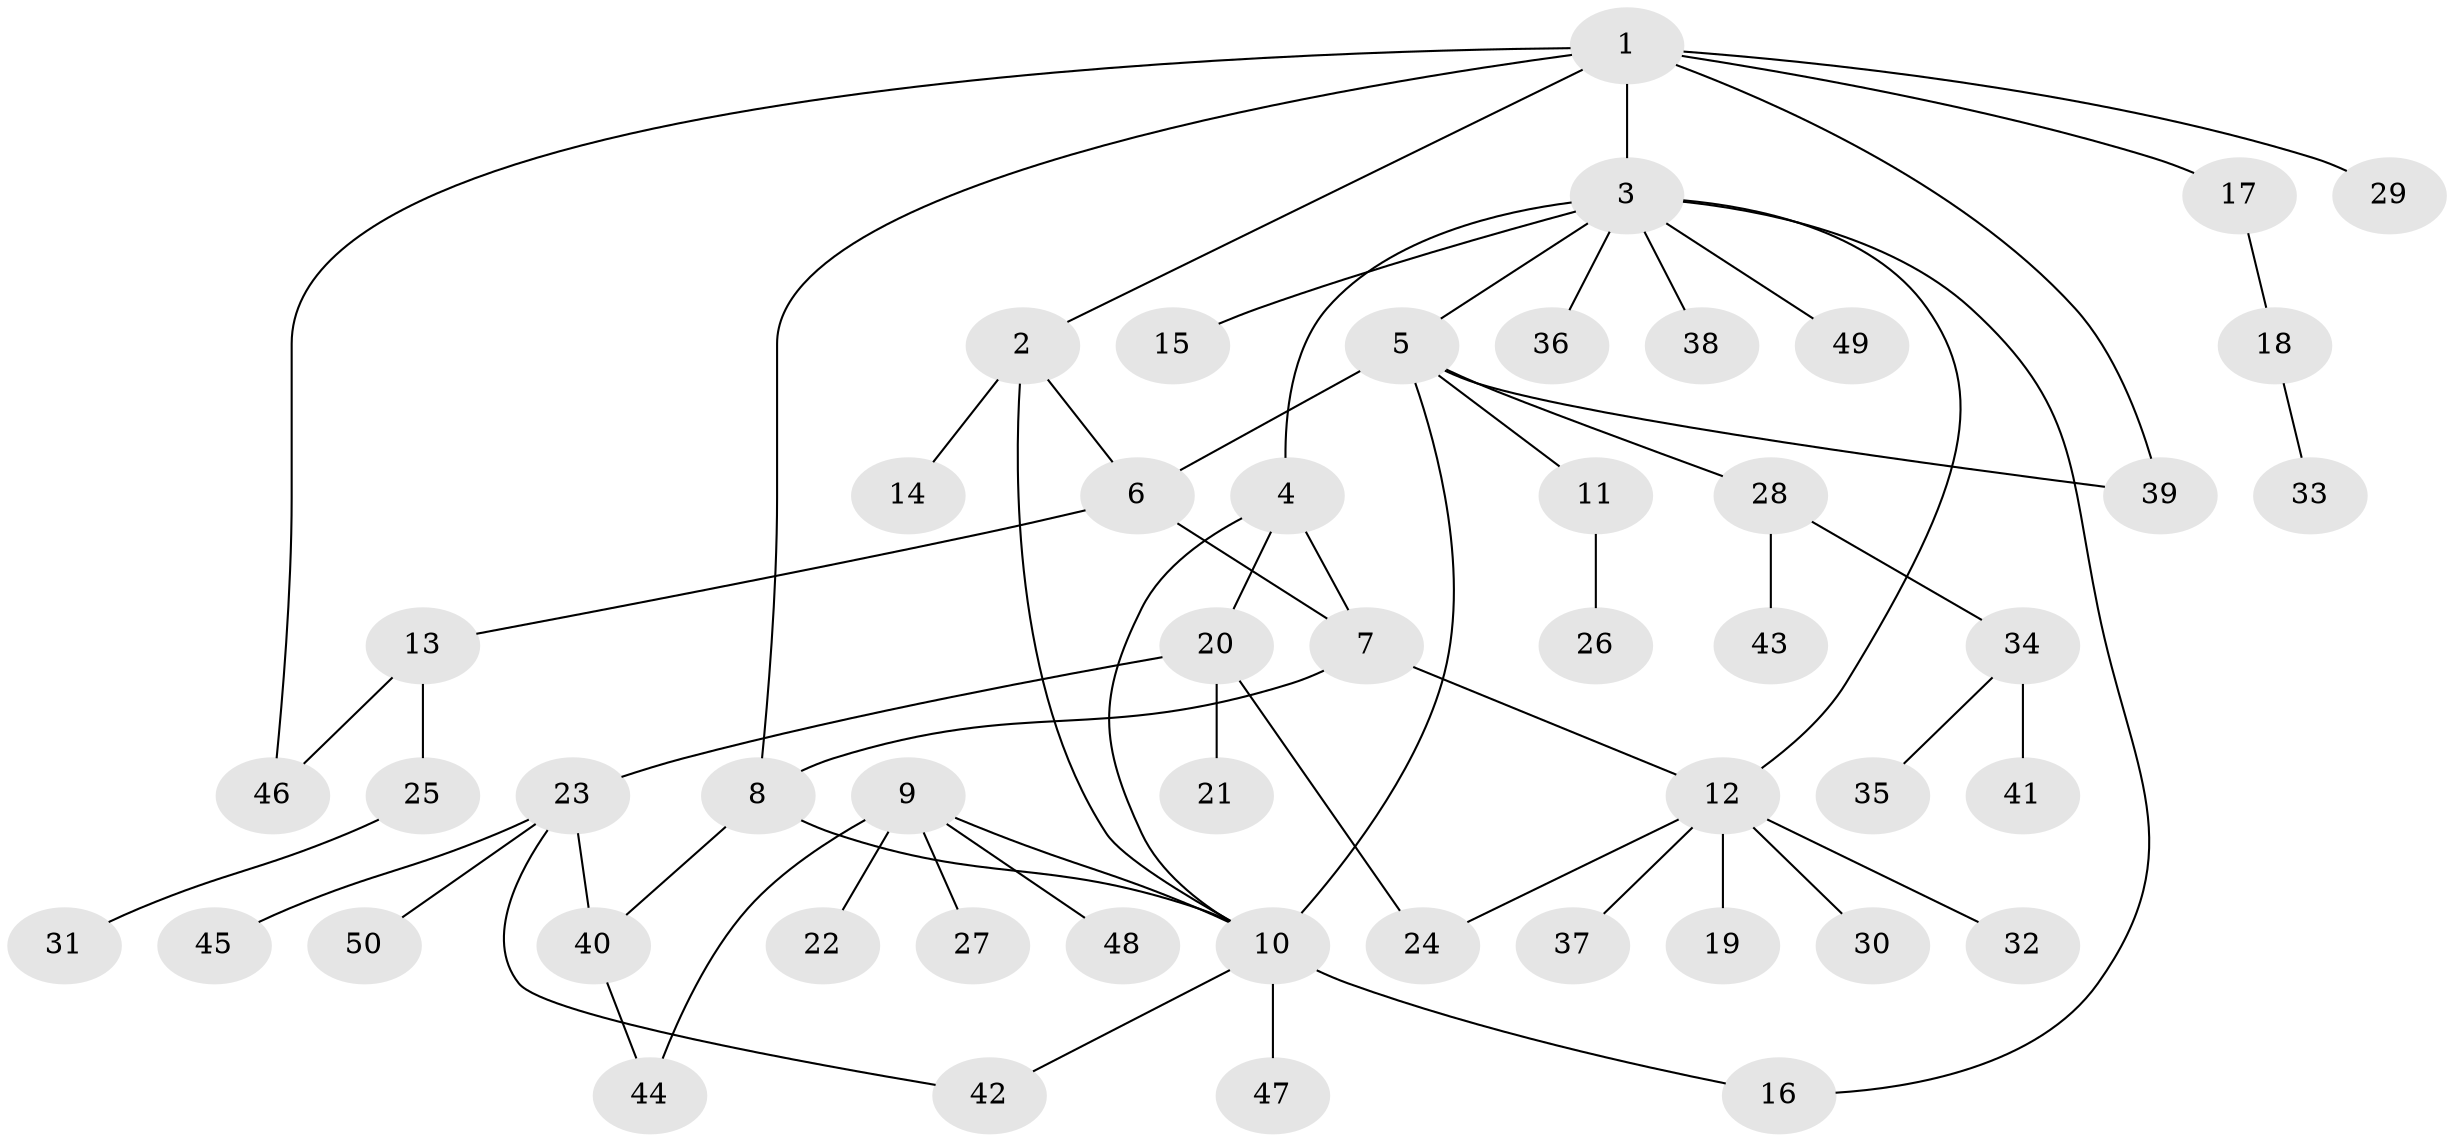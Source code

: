 // Generated by graph-tools (version 1.1) at 2025/55/03/09/25 04:55:38]
// undirected, 50 vertices, 63 edges
graph export_dot {
graph [start="1"]
  node [color=gray90,style=filled];
  1;
  2;
  3;
  4;
  5;
  6;
  7;
  8;
  9;
  10;
  11;
  12;
  13;
  14;
  15;
  16;
  17;
  18;
  19;
  20;
  21;
  22;
  23;
  24;
  25;
  26;
  27;
  28;
  29;
  30;
  31;
  32;
  33;
  34;
  35;
  36;
  37;
  38;
  39;
  40;
  41;
  42;
  43;
  44;
  45;
  46;
  47;
  48;
  49;
  50;
  1 -- 2;
  1 -- 3;
  1 -- 8;
  1 -- 17;
  1 -- 29;
  1 -- 39;
  1 -- 46;
  2 -- 6;
  2 -- 10;
  2 -- 14;
  3 -- 4;
  3 -- 5;
  3 -- 12;
  3 -- 15;
  3 -- 16;
  3 -- 36;
  3 -- 38;
  3 -- 49;
  4 -- 7;
  4 -- 10;
  4 -- 20;
  5 -- 6;
  5 -- 10;
  5 -- 11;
  5 -- 28;
  5 -- 39;
  6 -- 7;
  6 -- 13;
  7 -- 8;
  7 -- 12;
  8 -- 10;
  8 -- 40;
  9 -- 10;
  9 -- 22;
  9 -- 27;
  9 -- 44;
  9 -- 48;
  10 -- 16;
  10 -- 42;
  10 -- 47;
  11 -- 26;
  12 -- 19;
  12 -- 24;
  12 -- 30;
  12 -- 32;
  12 -- 37;
  13 -- 25;
  13 -- 46;
  17 -- 18;
  18 -- 33;
  20 -- 21;
  20 -- 23;
  20 -- 24;
  23 -- 40;
  23 -- 42;
  23 -- 45;
  23 -- 50;
  25 -- 31;
  28 -- 34;
  28 -- 43;
  34 -- 35;
  34 -- 41;
  40 -- 44;
}
